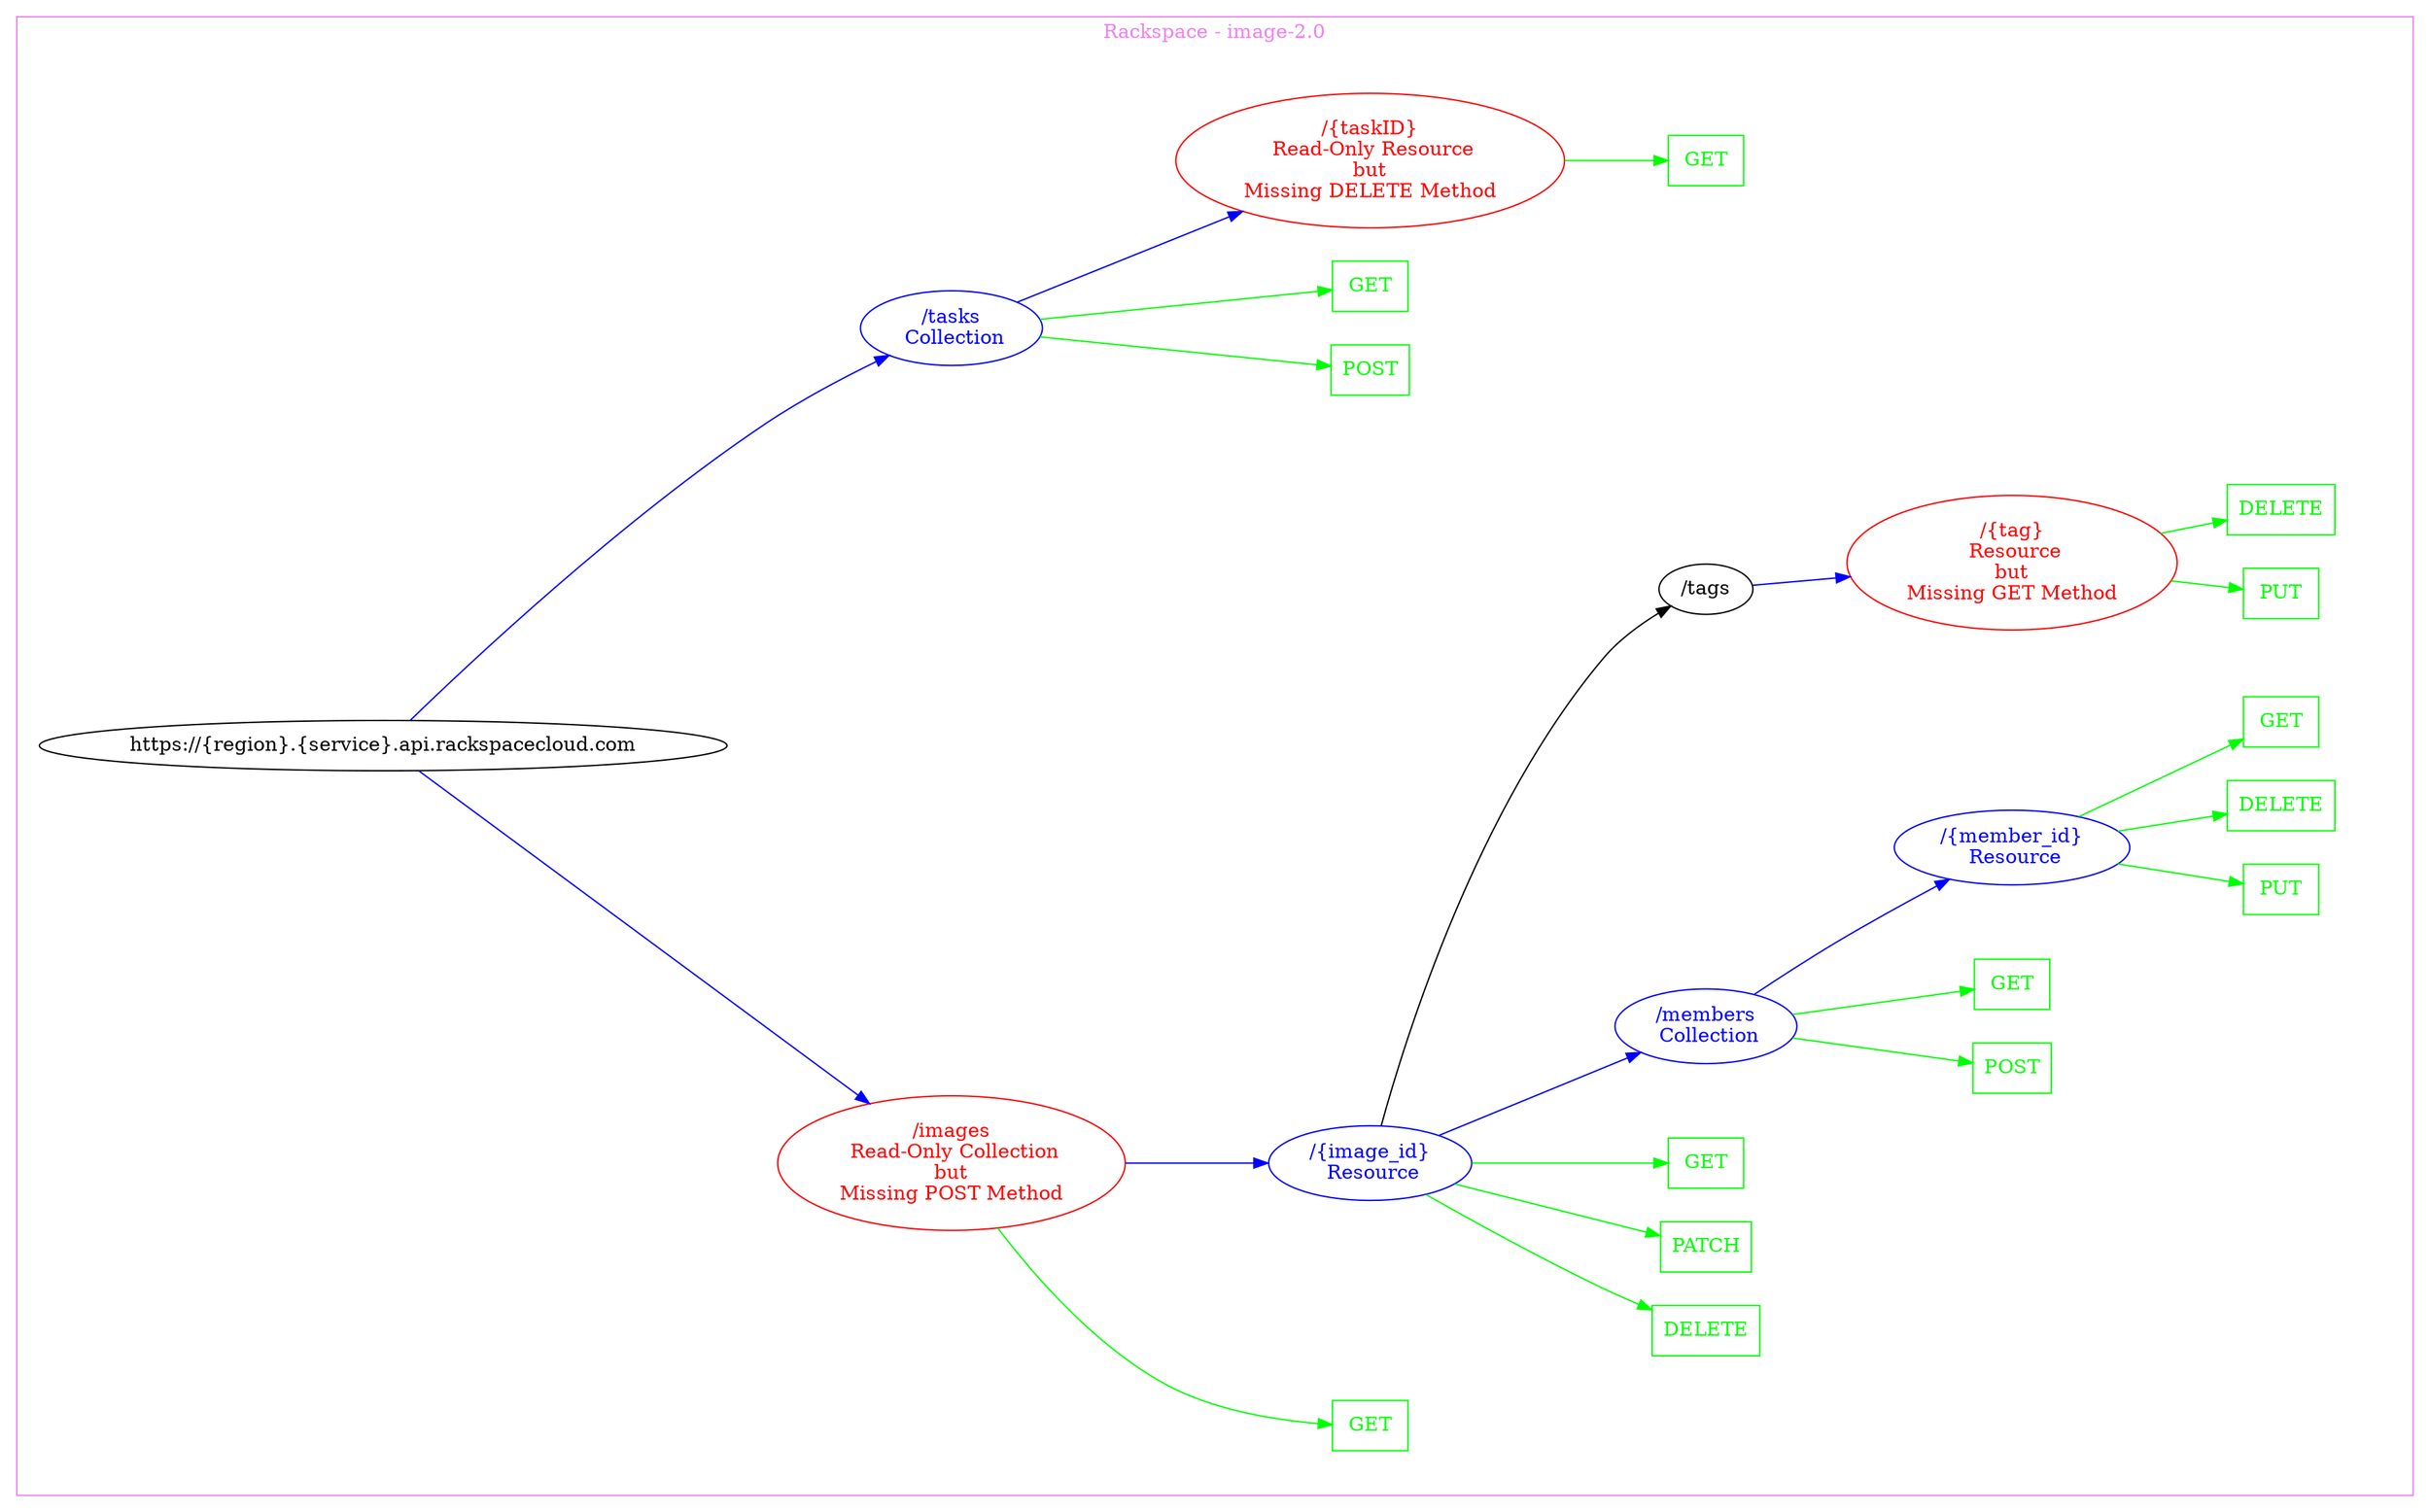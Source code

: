 digraph Cloud_Computing_REST_API {
rankdir="LR";
subgraph cluster_0 {
label="Rackspace - image-2.0"
color=violet
fontcolor=violet
subgraph cluster_1 {
label=""
color=white
fontcolor=white
node1 [label="https://{region}.{service}.api.rackspacecloud.com", shape="ellipse", color="black", fontcolor="black"]
node1 -> node2 [color="blue", fontcolor="blue"]
subgraph cluster_2 {
label=""
color=white
fontcolor=white
node2 [label="/images\n Read-Only Collection\nbut\nMissing POST Method", shape="ellipse", color="red", fontcolor="red"]
node2 -> node3 [color="green", fontcolor="green"]
subgraph cluster_3 {
label=""
color=white
fontcolor=white
node3 [label="GET", shape="box", color="green", fontcolor="green"]
}
node2 -> node4 [color="blue", fontcolor="blue"]
subgraph cluster_4 {
label=""
color=white
fontcolor=white
node4 [label="/{image_id}\n Resource", shape="ellipse", color="blue", fontcolor="blue"]
node4 -> node5 [color="green", fontcolor="green"]
subgraph cluster_5 {
label=""
color=white
fontcolor=white
node5 [label="DELETE", shape="box", color="green", fontcolor="green"]
}
node4 -> node6 [color="green", fontcolor="green"]
subgraph cluster_6 {
label=""
color=white
fontcolor=white
node6 [label="PATCH", shape="box", color="green", fontcolor="green"]
}
node4 -> node7 [color="green", fontcolor="green"]
subgraph cluster_7 {
label=""
color=white
fontcolor=white
node7 [label="GET", shape="box", color="green", fontcolor="green"]
}
node4 -> node8 [color="blue", fontcolor="blue"]
subgraph cluster_8 {
label=""
color=white
fontcolor=white
node8 [label="/members\n Collection", shape="ellipse", color="blue", fontcolor="blue"]
node8 -> node9 [color="green", fontcolor="green"]
subgraph cluster_9 {
label=""
color=white
fontcolor=white
node9 [label="POST", shape="box", color="green", fontcolor="green"]
}
node8 -> node10 [color="green", fontcolor="green"]
subgraph cluster_10 {
label=""
color=white
fontcolor=white
node10 [label="GET", shape="box", color="green", fontcolor="green"]
}
node8 -> node11 [color="blue", fontcolor="blue"]
subgraph cluster_11 {
label=""
color=white
fontcolor=white
node11 [label="/{member_id}\n Resource", shape="ellipse", color="blue", fontcolor="blue"]
node11 -> node12 [color="green", fontcolor="green"]
subgraph cluster_12 {
label=""
color=white
fontcolor=white
node12 [label="PUT", shape="box", color="green", fontcolor="green"]
}
node11 -> node13 [color="green", fontcolor="green"]
subgraph cluster_13 {
label=""
color=white
fontcolor=white
node13 [label="DELETE", shape="box", color="green", fontcolor="green"]
}
node11 -> node14 [color="green", fontcolor="green"]
subgraph cluster_14 {
label=""
color=white
fontcolor=white
node14 [label="GET", shape="box", color="green", fontcolor="green"]
}
}
}
node4 -> node15 [color="black", fontcolor="black"]
subgraph cluster_15 {
label=""
color=white
fontcolor=white
node15 [label="/tags", shape="ellipse", color="black", fontcolor="black"]
node15 -> node16 [color="blue", fontcolor="blue"]
subgraph cluster_16 {
label=""
color=white
fontcolor=white
node16 [label="/{tag}\n Resource\nbut\nMissing GET Method", shape="ellipse", color="red", fontcolor="red"]
node16 -> node17 [color="green", fontcolor="green"]
subgraph cluster_17 {
label=""
color=white
fontcolor=white
node17 [label="PUT", shape="box", color="green", fontcolor="green"]
}
node16 -> node18 [color="green", fontcolor="green"]
subgraph cluster_18 {
label=""
color=white
fontcolor=white
node18 [label="DELETE", shape="box", color="green", fontcolor="green"]
}
}
}
}
}
node1 -> node19 [color="blue", fontcolor="blue"]
subgraph cluster_19 {
label=""
color=white
fontcolor=white
node19 [label="/tasks\n Collection", shape="ellipse", color="blue", fontcolor="blue"]
node19 -> node20 [color="green", fontcolor="green"]
subgraph cluster_20 {
label=""
color=white
fontcolor=white
node20 [label="POST", shape="box", color="green", fontcolor="green"]
}
node19 -> node21 [color="green", fontcolor="green"]
subgraph cluster_21 {
label=""
color=white
fontcolor=white
node21 [label="GET", shape="box", color="green", fontcolor="green"]
}
node19 -> node22 [color="blue", fontcolor="blue"]
subgraph cluster_22 {
label=""
color=white
fontcolor=white
node22 [label="/{taskID}\n Read-Only Resource\nbut\nMissing DELETE Method", shape="ellipse", color="red", fontcolor="red"]
node22 -> node23 [color="green", fontcolor="green"]
subgraph cluster_23 {
label=""
color=white
fontcolor=white
node23 [label="GET", shape="box", color="green", fontcolor="green"]
}
}
}
}
}
}
